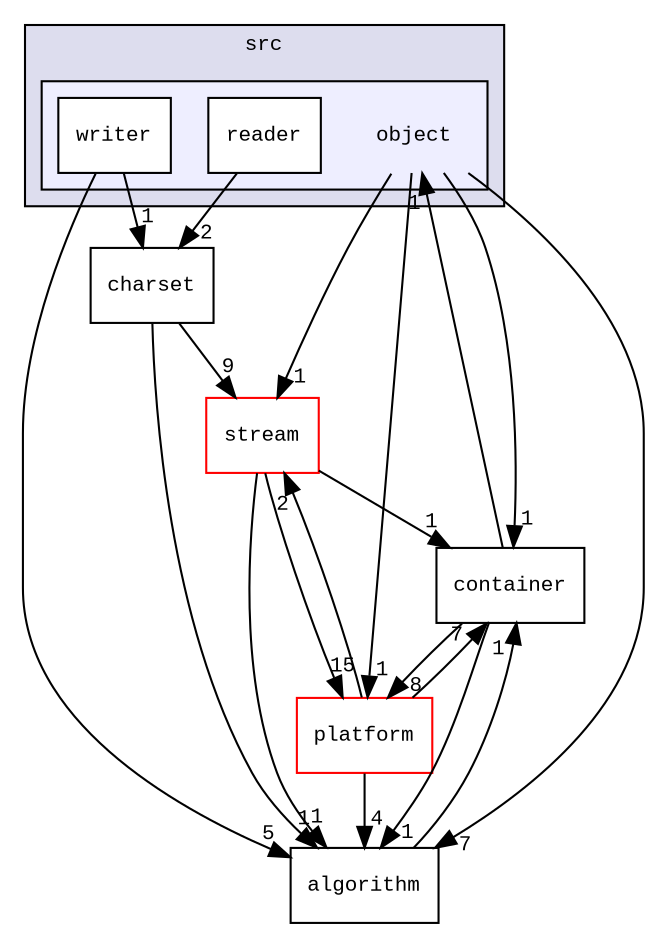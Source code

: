digraph "src/object" {
  compound=true
  node [ fontsize="10", fontname="CourierNew"];
  edge [ labelfontsize="10", labelfontname="CourierNew"];
  subgraph clusterdir_68267d1309a1af8e8297ef4c3efbcdba {
    graph [ bgcolor="#ddddee", pencolor="black", label="src" fontname="CourierNew", fontsize="10", URL="dir_68267d1309a1af8e8297ef4c3efbcdba.html"]
  subgraph clusterdir_bb043af75e54e1af3032f67529bb720c {
    graph [ bgcolor="#eeeeff", pencolor="black", label="" URL="dir_bb043af75e54e1af3032f67529bb720c.html"];
    dir_bb043af75e54e1af3032f67529bb720c [shape=plaintext label="object"];
    dir_9883bd23fa1cfe5decd397fb15b3d246 [shape=box label="reader" color="black" fillcolor="white" style="filled" URL="dir_9883bd23fa1cfe5decd397fb15b3d246.html"];
    dir_ef0e1d93260f20dbb777f80c194138d7 [shape=box label="writer" color="black" fillcolor="white" style="filled" URL="dir_ef0e1d93260f20dbb777f80c194138d7.html"];
  }
  }
  dir_090521d29e73b40f7fc0a63254d8965e [shape=box label="stream" fillcolor="white" style="filled" color="red" URL="dir_090521d29e73b40f7fc0a63254d8965e.html"];
  dir_1b313d86a3cedf427c8a82c0995b1bb6 [shape=box label="container" URL="dir_1b313d86a3cedf427c8a82c0995b1bb6.html"];
  dir_4309fc6147da60689ff8fae5076fed27 [shape=box label="charset" URL="dir_4309fc6147da60689ff8fae5076fed27.html"];
  dir_4b68c2fef3e151b6b93d5e93b14f1857 [shape=box label="platform" fillcolor="white" style="filled" color="red" URL="dir_4b68c2fef3e151b6b93d5e93b14f1857.html"];
  dir_fbc178c12bd249518b3c0868875b8083 [shape=box label="algorithm" URL="dir_fbc178c12bd249518b3c0868875b8083.html"];
  dir_bb043af75e54e1af3032f67529bb720c->dir_090521d29e73b40f7fc0a63254d8965e [headlabel="1", labeldistance=1.5 headhref="dir_000023_000043.html"];
  dir_bb043af75e54e1af3032f67529bb720c->dir_1b313d86a3cedf427c8a82c0995b1bb6 [headlabel="1", labeldistance=1.5 headhref="dir_000023_000004.html"];
  dir_bb043af75e54e1af3032f67529bb720c->dir_4b68c2fef3e151b6b93d5e93b14f1857 [headlabel="1", labeldistance=1.5 headhref="dir_000023_000026.html"];
  dir_bb043af75e54e1af3032f67529bb720c->dir_fbc178c12bd249518b3c0868875b8083 [headlabel="7", labeldistance=1.5 headhref="dir_000023_000001.html"];
  dir_090521d29e73b40f7fc0a63254d8965e->dir_1b313d86a3cedf427c8a82c0995b1bb6 [headlabel="1", labeldistance=1.5 headhref="dir_000043_000004.html"];
  dir_090521d29e73b40f7fc0a63254d8965e->dir_4b68c2fef3e151b6b93d5e93b14f1857 [headlabel="15", labeldistance=1.5 headhref="dir_000043_000026.html"];
  dir_090521d29e73b40f7fc0a63254d8965e->dir_fbc178c12bd249518b3c0868875b8083 [headlabel="1", labeldistance=1.5 headhref="dir_000043_000001.html"];
  dir_9883bd23fa1cfe5decd397fb15b3d246->dir_4309fc6147da60689ff8fae5076fed27 [headlabel="2", labeldistance=1.5 headhref="dir_000024_000003.html"];
  dir_ef0e1d93260f20dbb777f80c194138d7->dir_4309fc6147da60689ff8fae5076fed27 [headlabel="1", labeldistance=1.5 headhref="dir_000025_000003.html"];
  dir_ef0e1d93260f20dbb777f80c194138d7->dir_fbc178c12bd249518b3c0868875b8083 [headlabel="5", labeldistance=1.5 headhref="dir_000025_000001.html"];
  dir_1b313d86a3cedf427c8a82c0995b1bb6->dir_bb043af75e54e1af3032f67529bb720c [headlabel="1", labeldistance=1.5 headhref="dir_000004_000023.html"];
  dir_1b313d86a3cedf427c8a82c0995b1bb6->dir_4b68c2fef3e151b6b93d5e93b14f1857 [headlabel="8", labeldistance=1.5 headhref="dir_000004_000026.html"];
  dir_1b313d86a3cedf427c8a82c0995b1bb6->dir_fbc178c12bd249518b3c0868875b8083 [headlabel="1", labeldistance=1.5 headhref="dir_000004_000001.html"];
  dir_4309fc6147da60689ff8fae5076fed27->dir_090521d29e73b40f7fc0a63254d8965e [headlabel="9", labeldistance=1.5 headhref="dir_000003_000043.html"];
  dir_4309fc6147da60689ff8fae5076fed27->dir_fbc178c12bd249518b3c0868875b8083 [headlabel="1", labeldistance=1.5 headhref="dir_000003_000001.html"];
  dir_4b68c2fef3e151b6b93d5e93b14f1857->dir_090521d29e73b40f7fc0a63254d8965e [headlabel="2", labeldistance=1.5 headhref="dir_000026_000043.html"];
  dir_4b68c2fef3e151b6b93d5e93b14f1857->dir_1b313d86a3cedf427c8a82c0995b1bb6 [headlabel="7", labeldistance=1.5 headhref="dir_000026_000004.html"];
  dir_4b68c2fef3e151b6b93d5e93b14f1857->dir_fbc178c12bd249518b3c0868875b8083 [headlabel="4", labeldistance=1.5 headhref="dir_000026_000001.html"];
  dir_fbc178c12bd249518b3c0868875b8083->dir_1b313d86a3cedf427c8a82c0995b1bb6 [headlabel="1", labeldistance=1.5 headhref="dir_000001_000004.html"];
}
